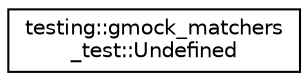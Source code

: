 digraph "Graphical Class Hierarchy"
{
  edge [fontname="Helvetica",fontsize="10",labelfontname="Helvetica",labelfontsize="10"];
  node [fontname="Helvetica",fontsize="10",shape=record];
  rankdir="LR";
  Node0 [label="testing::gmock_matchers\l_test::Undefined",height=0.2,width=0.4,color="black", fillcolor="white", style="filled",URL="$structtesting_1_1gmock__matchers__test_1_1Undefined.html"];
}
